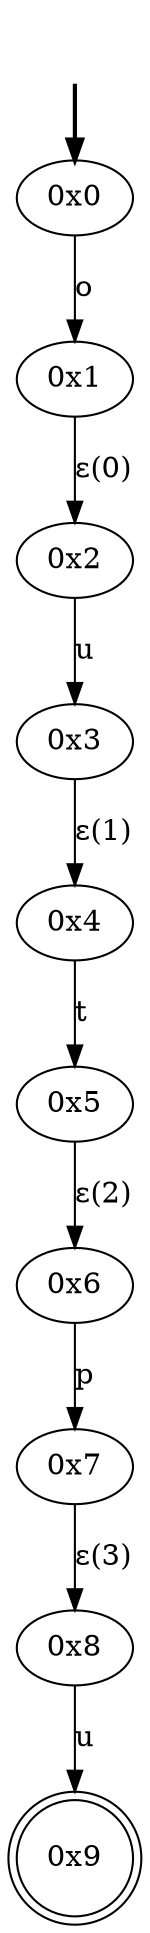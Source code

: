 digraph {
	fake [style=invisible]
	"0x0" [root=true]
	"0x1"
	"0x2"
	"0x3"
	"0x4"
	"0x5"
	"0x6"
	"0x7"
	"0x8"
	"0x9" [shape=doublecircle]
	fake -> "0x0" [style=bold]
	"0x0" -> "0x1" [label=o]
	"0x2" -> "0x3" [label=u]
	"0x1" -> "0x2" [label="ε(0)"]
	"0x4" -> "0x5" [label=t]
	"0x3" -> "0x4" [label="ε(1)"]
	"0x6" -> "0x7" [label=p]
	"0x5" -> "0x6" [label="ε(2)"]
	"0x8" -> "0x9" [label=u]
	"0x7" -> "0x8" [label="ε(3)"]
}
